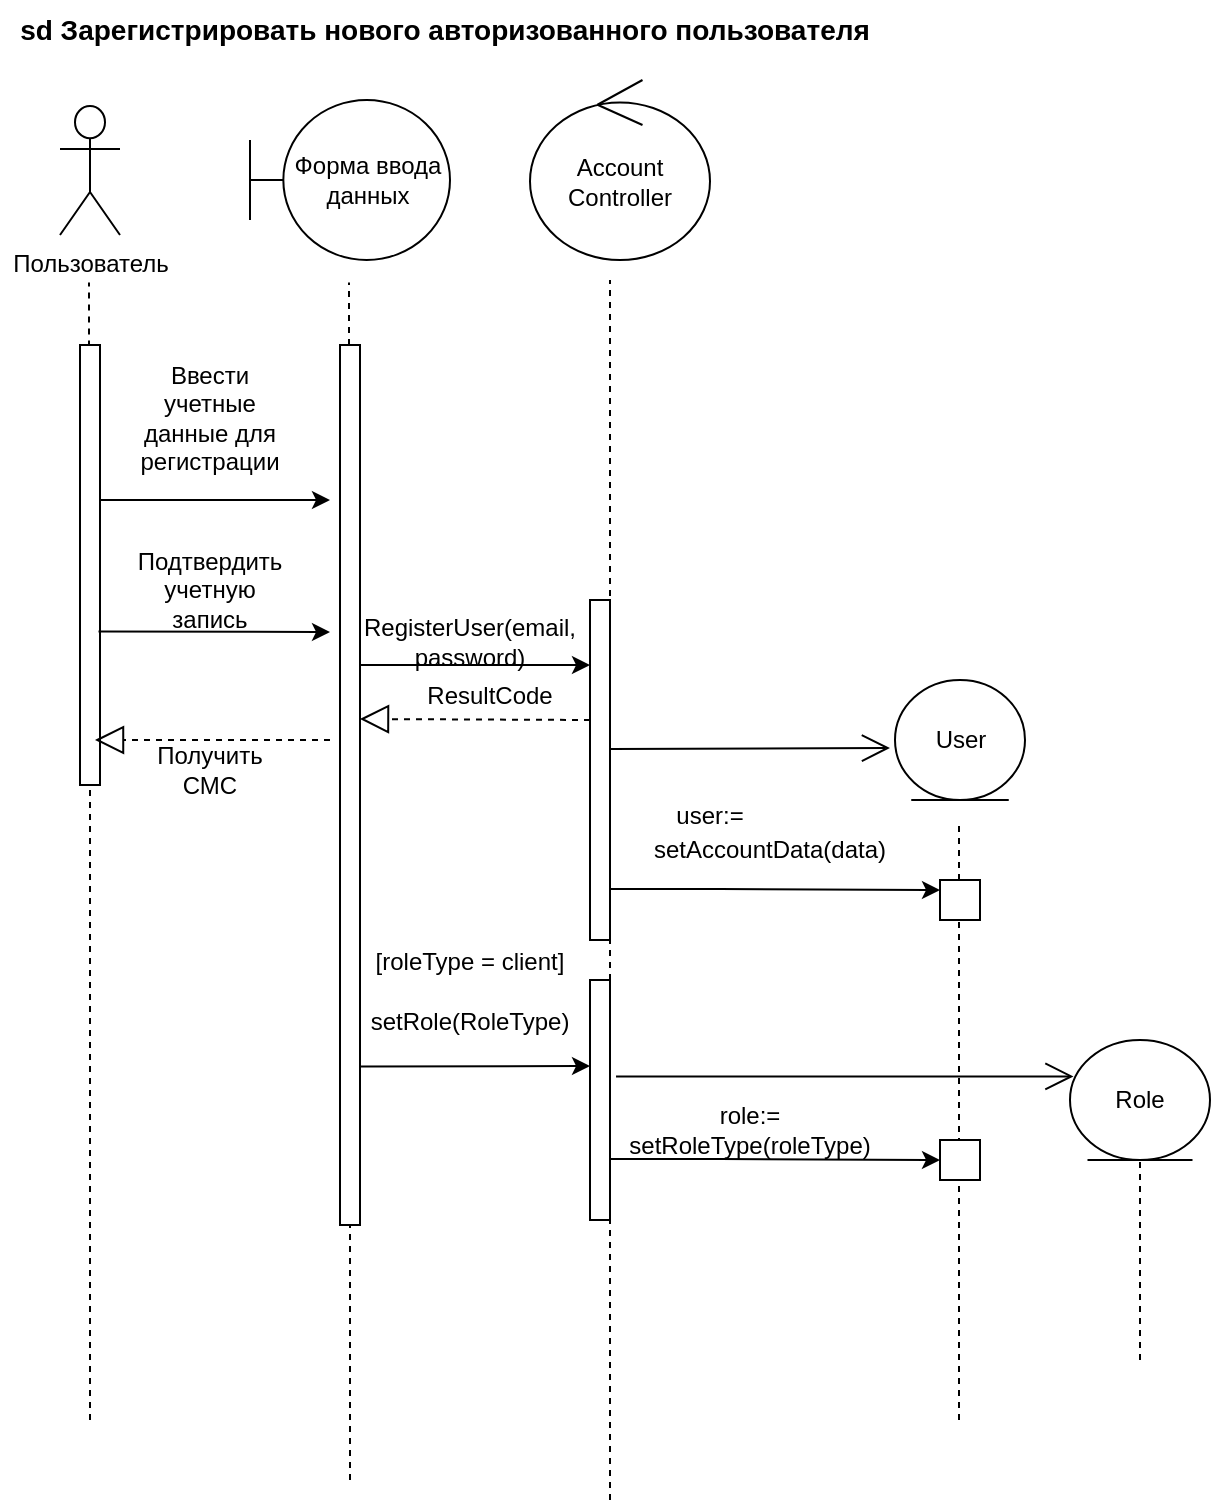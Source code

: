 <mxfile version="21.0.6" type="device"><diagram id="kgpKYQtTHZ0yAKxKKP6v" name="Page-1"><mxGraphModel dx="2365" dy="774" grid="1" gridSize="10" guides="1" tooltips="1" connect="1" arrows="1" fold="1" page="1" pageScale="1" pageWidth="850" pageHeight="1100" math="0" shadow="0"><root><mxCell id="0"/><mxCell id="1" parent="0"/><mxCell id="OVJwDGdDXgNM_t1fTwBO-27" value="" style="endArrow=none;dashed=1;html=1;rounded=0;exitX=0.5;exitY=0;exitDx=0;exitDy=0;exitPerimeter=0;startArrow=none;" parent="1" source="OVJwDGdDXgNM_t1fTwBO-12" edge="1"><mxGeometry width="50" height="50" relative="1" as="geometry"><mxPoint x="20" y="370" as="sourcePoint"/><mxPoint x="-45" y="310" as="targetPoint"/></mxGeometry></mxCell><mxCell id="pNlHcNbwHXH8h9BmvUKm-3" value="" style="endArrow=classic;html=1;rounded=0;" parent="1" source="OVJwDGdDXgNM_t1fTwBO-12" edge="1"><mxGeometry width="50" height="50" relative="1" as="geometry"><mxPoint x="-35.0" y="270.011" as="sourcePoint"/><mxPoint x="70" y="260" as="targetPoint"/><Array as="points"><mxPoint x="10" y="260"/></Array></mxGeometry></mxCell><mxCell id="KDIgPkoBHBK50Z_kuN5s-1" value="Пользователь" style="shape=umlActor;verticalLabelPosition=bottom;verticalAlign=top;html=1;outlineConnect=0;" parent="1" vertex="1"><mxGeometry x="-65" y="63" width="30" height="64.5" as="geometry"/></mxCell><mxCell id="KDIgPkoBHBK50Z_kuN5s-5" value="Role" style="ellipse;shape=umlEntity;whiteSpace=wrap;html=1;" parent="1" vertex="1"><mxGeometry x="440" y="530" width="70" height="60" as="geometry"/></mxCell><mxCell id="KDIgPkoBHBK50Z_kuN5s-7" value="Account Controller" style="ellipse;shape=umlControl;whiteSpace=wrap;html=1;" parent="1" vertex="1"><mxGeometry x="170" y="50" width="90" height="90" as="geometry"/></mxCell><mxCell id="pNlHcNbwHXH8h9BmvUKm-5" value="RegisterUser(email, password)" style="text;html=1;strokeColor=none;fillColor=none;align=center;verticalAlign=middle;whiteSpace=wrap;rounded=0;" parent="1" vertex="1"><mxGeometry x="110" y="320" width="60" height="22.5" as="geometry"/></mxCell><mxCell id="KDIgPkoBHBK50Z_kuN5s-15" value="Форма ввода данных" style="shape=umlBoundary;whiteSpace=wrap;html=1;" parent="1" vertex="1"><mxGeometry x="30" y="60" width="100" height="80" as="geometry"/></mxCell><mxCell id="KDIgPkoBHBK50Z_kuN5s-16" value="User" style="ellipse;shape=umlEntity;whiteSpace=wrap;html=1;" parent="1" vertex="1"><mxGeometry x="352.5" y="350" width="65" height="60" as="geometry"/></mxCell><mxCell id="KDIgPkoBHBK50Z_kuN5s-18" value="" style="endArrow=none;dashed=1;html=1;rounded=0;" parent="1" edge="1"><mxGeometry width="50" height="50" relative="1" as="geometry"><mxPoint x="-50.5" y="351.25" as="sourcePoint"/><mxPoint x="-50.5" y="151.25" as="targetPoint"/></mxGeometry></mxCell><mxCell id="KDIgPkoBHBK50Z_kuN5s-19" value="" style="endArrow=none;dashed=1;html=1;rounded=0;" parent="1" target="OVJwDGdDXgNM_t1fTwBO-12" edge="1"><mxGeometry width="50" height="50" relative="1" as="geometry"><mxPoint x="-50" y="720" as="sourcePoint"/><mxPoint x="-45" y="310" as="targetPoint"/></mxGeometry></mxCell><mxCell id="OVJwDGdDXgNM_t1fTwBO-12" value="" style="points=[];perimeter=orthogonalPerimeter;rounded=0;shadow=0;strokeWidth=1;" parent="1" vertex="1"><mxGeometry x="-55" y="182.5" width="10" height="220" as="geometry"/></mxCell><mxCell id="KDIgPkoBHBK50Z_kuN5s-21" value="" style="endArrow=none;dashed=1;html=1;rounded=0;startArrow=none;" parent="1" source="OVJwDGdDXgNM_t1fTwBO-16" edge="1"><mxGeometry width="50" height="50" relative="1" as="geometry"><mxPoint x="80" y="750" as="sourcePoint"/><mxPoint x="79.5" y="151.25" as="targetPoint"/></mxGeometry></mxCell><mxCell id="KDIgPkoBHBK50Z_kuN5s-22" value="" style="endArrow=none;dashed=1;html=1;rounded=0;" parent="1" target="OVJwDGdDXgNM_t1fTwBO-16" edge="1"><mxGeometry width="50" height="50" relative="1" as="geometry"><mxPoint x="80" y="750" as="sourcePoint"/><mxPoint x="79.5" y="151.25" as="targetPoint"/></mxGeometry></mxCell><mxCell id="OVJwDGdDXgNM_t1fTwBO-16" value="" style="points=[];perimeter=orthogonalPerimeter;rounded=0;shadow=0;strokeWidth=1;" parent="1" vertex="1"><mxGeometry x="75" y="182.5" width="10" height="440" as="geometry"/></mxCell><mxCell id="KDIgPkoBHBK50Z_kuN5s-23" value="" style="endArrow=classic;html=1;rounded=0;exitX=0.926;exitY=0.651;exitDx=0;exitDy=0;exitPerimeter=0;" parent="1" source="OVJwDGdDXgNM_t1fTwBO-12" edge="1"><mxGeometry width="50" height="50" relative="1" as="geometry"><mxPoint x="-35" y="280" as="sourcePoint"/><mxPoint x="70" y="326" as="targetPoint"/></mxGeometry></mxCell><mxCell id="KDIgPkoBHBK50Z_kuN5s-24" value="" style="endArrow=block;dashed=1;endFill=0;endSize=12;html=1;rounded=0;" parent="1" edge="1"><mxGeometry width="160" relative="1" as="geometry"><mxPoint x="70" y="380" as="sourcePoint"/><mxPoint x="-47.5" y="380" as="targetPoint"/></mxGeometry></mxCell><mxCell id="KDIgPkoBHBK50Z_kuN5s-25" value="ResultCode" style="text;html=1;strokeColor=none;fillColor=none;align=center;verticalAlign=middle;whiteSpace=wrap;rounded=0;" parent="1" vertex="1"><mxGeometry x="120" y="342.5" width="60" height="30" as="geometry"/></mxCell><mxCell id="KDIgPkoBHBK50Z_kuN5s-26" value="setAccountData(data)" style="text;html=1;strokeColor=none;fillColor=none;align=center;verticalAlign=middle;whiteSpace=wrap;rounded=0;" parent="1" vertex="1"><mxGeometry x="260" y="420" width="60" height="30" as="geometry"/></mxCell><mxCell id="KDIgPkoBHBK50Z_kuN5s-27" value="Ввести учетные данные для регистрации" style="text;html=1;strokeColor=none;fillColor=none;align=center;verticalAlign=middle;whiteSpace=wrap;rounded=0;" parent="1" vertex="1"><mxGeometry x="-20" y="203.75" width="60" height="30" as="geometry"/></mxCell><mxCell id="KDIgPkoBHBK50Z_kuN5s-28" value="Подтвердить учетную запись" style="text;html=1;strokeColor=none;fillColor=none;align=center;verticalAlign=middle;whiteSpace=wrap;rounded=0;" parent="1" vertex="1"><mxGeometry x="-20" y="290" width="60" height="30" as="geometry"/></mxCell><mxCell id="KDIgPkoBHBK50Z_kuN5s-30" value="Получить СМС" style="text;html=1;strokeColor=none;fillColor=none;align=center;verticalAlign=middle;whiteSpace=wrap;rounded=0;" parent="1" vertex="1"><mxGeometry x="-20" y="380" width="60" height="30" as="geometry"/></mxCell><mxCell id="KDIgPkoBHBK50Z_kuN5s-32" value="" style="endArrow=none;dashed=1;html=1;rounded=0;startArrow=none;" parent="1" source="KDIgPkoBHBK50Z_kuN5s-42" edge="1"><mxGeometry width="50" height="50" relative="1" as="geometry"><mxPoint x="210" y="760" as="sourcePoint"/><mxPoint x="210" y="150" as="targetPoint"/></mxGeometry></mxCell><mxCell id="KDIgPkoBHBK50Z_kuN5s-33" value="" style="points=[];perimeter=orthogonalPerimeter;rounded=0;shadow=0;strokeWidth=1;" parent="1" vertex="1"><mxGeometry x="200" y="310" width="10" height="170" as="geometry"/></mxCell><mxCell id="KDIgPkoBHBK50Z_kuN5s-35" value="" style="endArrow=classic;html=1;rounded=0;" parent="1" edge="1"><mxGeometry width="50" height="50" relative="1" as="geometry"><mxPoint x="85" y="342.5" as="sourcePoint"/><mxPoint x="200" y="342.5" as="targetPoint"/><Array as="points"><mxPoint x="140" y="342.5"/></Array></mxGeometry></mxCell><mxCell id="KDIgPkoBHBK50Z_kuN5s-37" value="" style="endArrow=none;dashed=1;html=1;rounded=0;" parent="1" edge="1"><mxGeometry width="50" height="50" relative="1" as="geometry"><mxPoint x="384.5" y="720" as="sourcePoint"/><mxPoint x="384.5" y="420" as="targetPoint"/></mxGeometry></mxCell><mxCell id="KDIgPkoBHBK50Z_kuN5s-38" value="" style="endArrow=open;endFill=1;endSize=12;html=1;rounded=0;exitX=1.051;exitY=0.438;exitDx=0;exitDy=0;exitPerimeter=0;" parent="1" source="KDIgPkoBHBK50Z_kuN5s-33" edge="1"><mxGeometry width="160" relative="1" as="geometry"><mxPoint x="210" y="370" as="sourcePoint"/><mxPoint x="350" y="384" as="targetPoint"/></mxGeometry></mxCell><mxCell id="KDIgPkoBHBK50Z_kuN5s-40" value="" style="whiteSpace=wrap;html=1;aspect=fixed;" parent="1" vertex="1"><mxGeometry x="375" y="450" width="20" height="20" as="geometry"/></mxCell><mxCell id="KDIgPkoBHBK50Z_kuN5s-41" value="" style="endArrow=classic;html=1;rounded=0;entryX=0;entryY=0.25;entryDx=0;entryDy=0;" parent="1" target="KDIgPkoBHBK50Z_kuN5s-40" edge="1"><mxGeometry width="50" height="50" relative="1" as="geometry"><mxPoint x="210" y="454.5" as="sourcePoint"/><mxPoint x="325" y="454.5" as="targetPoint"/><Array as="points"><mxPoint x="265" y="454.5"/></Array></mxGeometry></mxCell><mxCell id="KDIgPkoBHBK50Z_kuN5s-43" value="" style="endArrow=none;dashed=1;html=1;rounded=0;" parent="1" target="KDIgPkoBHBK50Z_kuN5s-42" edge="1"><mxGeometry width="50" height="50" relative="1" as="geometry"><mxPoint x="210" y="760" as="sourcePoint"/><mxPoint x="210" y="150" as="targetPoint"/></mxGeometry></mxCell><mxCell id="KDIgPkoBHBK50Z_kuN5s-42" value="" style="points=[];perimeter=orthogonalPerimeter;rounded=0;shadow=0;strokeWidth=1;" parent="1" vertex="1"><mxGeometry x="200" y="500" width="10" height="120" as="geometry"/></mxCell><mxCell id="KDIgPkoBHBK50Z_kuN5s-44" value="" style="endArrow=classic;html=1;rounded=0;exitX=1.051;exitY=0.82;exitDx=0;exitDy=0;exitPerimeter=0;" parent="1" source="OVJwDGdDXgNM_t1fTwBO-16" edge="1"><mxGeometry width="50" height="50" relative="1" as="geometry"><mxPoint x="95" y="361.25" as="sourcePoint"/><mxPoint x="200" y="543" as="targetPoint"/><Array as="points"/></mxGeometry></mxCell><mxCell id="KDIgPkoBHBK50Z_kuN5s-45" value="setRole(RoleType)" style="text;html=1;strokeColor=none;fillColor=none;align=center;verticalAlign=middle;whiteSpace=wrap;rounded=0;" parent="1" vertex="1"><mxGeometry x="110" y="510" width="60" height="22.5" as="geometry"/></mxCell><mxCell id="KDIgPkoBHBK50Z_kuN5s-46" value="[roleType = client]" style="text;html=1;strokeColor=none;fillColor=none;align=center;verticalAlign=middle;whiteSpace=wrap;rounded=0;" parent="1" vertex="1"><mxGeometry x="85" y="480" width="110" height="22.5" as="geometry"/></mxCell><mxCell id="KDIgPkoBHBK50Z_kuN5s-47" value="" style="whiteSpace=wrap;html=1;aspect=fixed;" parent="1" vertex="1"><mxGeometry x="375" y="580" width="20" height="20" as="geometry"/></mxCell><mxCell id="KDIgPkoBHBK50Z_kuN5s-49" value="" style="endArrow=block;dashed=1;endFill=0;endSize=12;html=1;rounded=0;" parent="1" edge="1"><mxGeometry width="160" relative="1" as="geometry"><mxPoint x="200" y="370" as="sourcePoint"/><mxPoint x="85" y="369.5" as="targetPoint"/></mxGeometry></mxCell><mxCell id="KDIgPkoBHBK50Z_kuN5s-50" value="" style="endArrow=none;dashed=1;html=1;rounded=0;startArrow=none;entryX=0.5;entryY=1;entryDx=0;entryDy=0;" parent="1" target="KDIgPkoBHBK50Z_kuN5s-5" edge="1"><mxGeometry width="50" height="50" relative="1" as="geometry"><mxPoint x="475" y="690" as="sourcePoint"/><mxPoint x="89.5" y="161.25" as="targetPoint"/></mxGeometry></mxCell><mxCell id="KDIgPkoBHBK50Z_kuN5s-51" value="" style="endArrow=classic;html=1;rounded=0;entryX=0;entryY=0.25;entryDx=0;entryDy=0;" parent="1" edge="1"><mxGeometry width="50" height="50" relative="1" as="geometry"><mxPoint x="210" y="589.5" as="sourcePoint"/><mxPoint x="375" y="590" as="targetPoint"/><Array as="points"><mxPoint x="265" y="589.5"/></Array></mxGeometry></mxCell><mxCell id="KDIgPkoBHBK50Z_kuN5s-52" value="" style="endArrow=open;endFill=1;endSize=12;html=1;rounded=0;exitX=1.301;exitY=0.402;exitDx=0;exitDy=0;exitPerimeter=0;entryX=0.025;entryY=0.304;entryDx=0;entryDy=0;entryPerimeter=0;" parent="1" source="KDIgPkoBHBK50Z_kuN5s-42" target="KDIgPkoBHBK50Z_kuN5s-5" edge="1"><mxGeometry width="160" relative="1" as="geometry"><mxPoint x="220" y="380" as="sourcePoint"/><mxPoint x="350" y="380" as="targetPoint"/></mxGeometry></mxCell><mxCell id="KDIgPkoBHBK50Z_kuN5s-54" value="user:=" style="text;html=1;strokeColor=none;fillColor=none;align=center;verticalAlign=middle;whiteSpace=wrap;rounded=0;" parent="1" vertex="1"><mxGeometry x="230" y="402.5" width="60" height="30" as="geometry"/></mxCell><mxCell id="KDIgPkoBHBK50Z_kuN5s-55" value="role:= setRoleType(roleType)" style="text;html=1;strokeColor=none;fillColor=none;align=center;verticalAlign=middle;whiteSpace=wrap;rounded=0;" parent="1" vertex="1"><mxGeometry x="250" y="560" width="60" height="30" as="geometry"/></mxCell><mxCell id="KDIgPkoBHBK50Z_kuN5s-57" value="&lt;b&gt;&lt;font style=&quot;font-size: 14px;&quot;&gt;sd Зарегистрировать нового авторизованного пользователя&lt;/font&gt;&lt;/b&gt;" style="text;html=1;strokeColor=none;fillColor=none;align=center;verticalAlign=middle;whiteSpace=wrap;rounded=0;" parent="1" vertex="1"><mxGeometry x="-95" y="10" width="445" height="30" as="geometry"/></mxCell></root></mxGraphModel></diagram></mxfile>